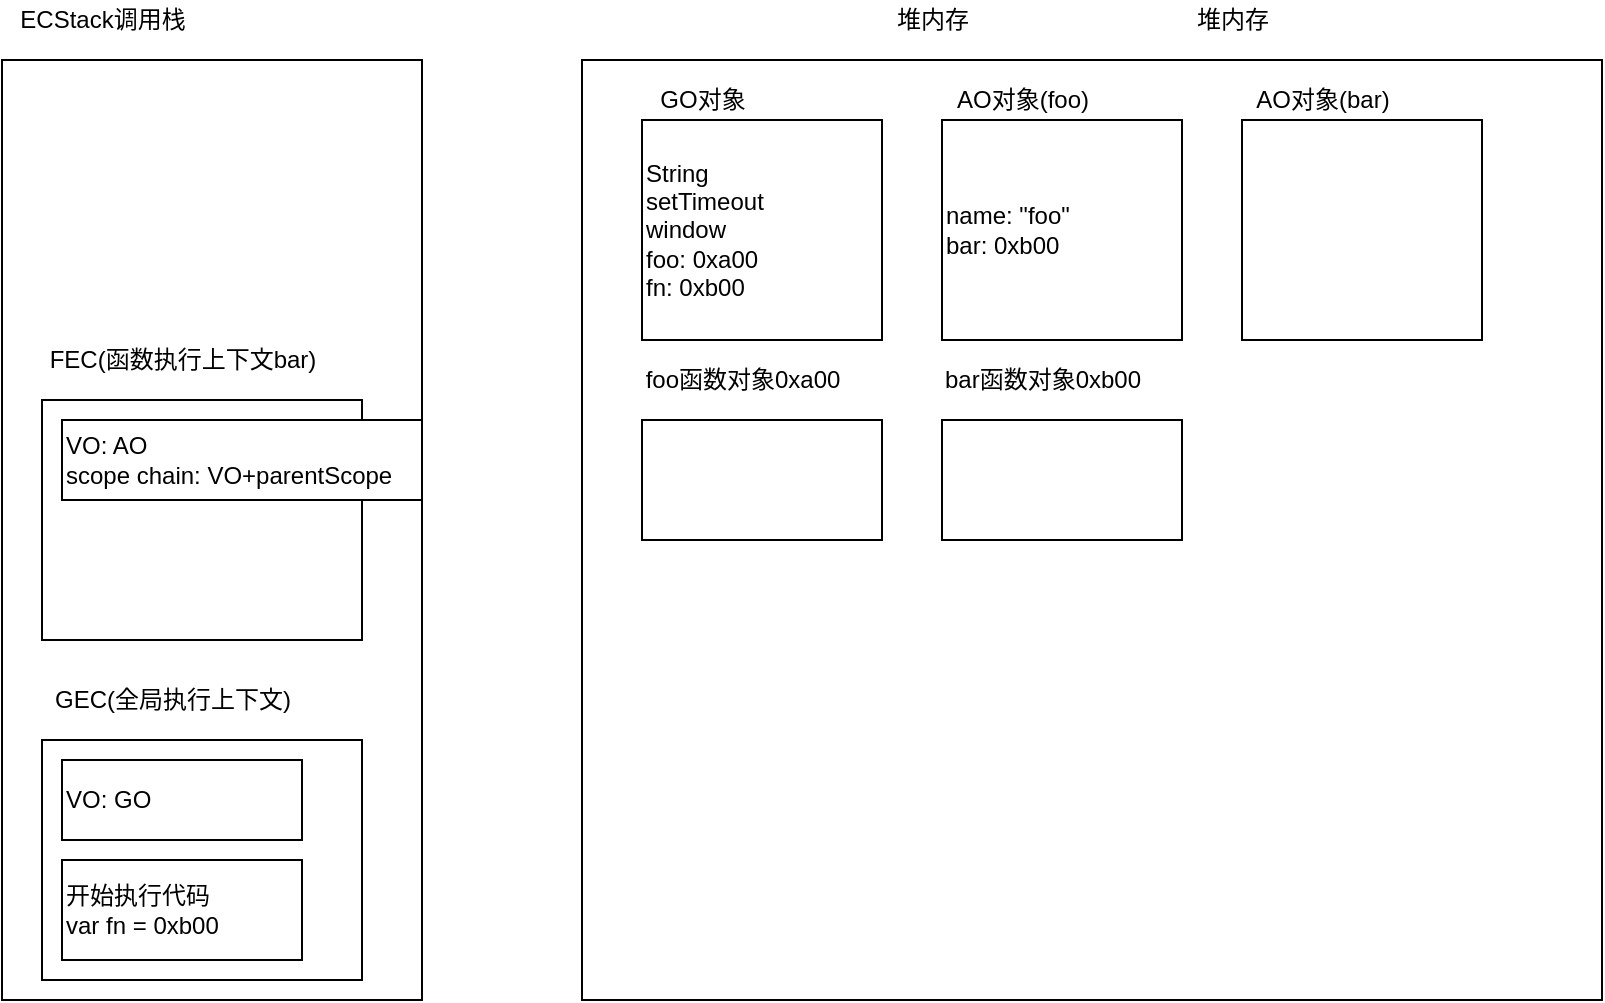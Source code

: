 <mxfile>
    <diagram id="Muk35M1s3Lf1WXlXDoJJ" name="Page-1">
        <mxGraphModel dx="1058" dy="587" grid="1" gridSize="10" guides="1" tooltips="1" connect="1" arrows="1" fold="1" page="1" pageScale="1" pageWidth="1654" pageHeight="2336" math="0" shadow="0">
            <root>
                <mxCell id="0"/>
                <mxCell id="1" parent="0"/>
                <mxCell id="2" value="" style="rounded=0;whiteSpace=wrap;html=1;" parent="1" vertex="1">
                    <mxGeometry x="230" y="100" width="210" height="470" as="geometry"/>
                </mxCell>
                <mxCell id="3" value="ECStack调用栈" style="text;html=1;align=center;verticalAlign=middle;resizable=0;points=[];autosize=1;strokeColor=none;" parent="1" vertex="1">
                    <mxGeometry x="230" y="70" width="100" height="20" as="geometry"/>
                </mxCell>
                <mxCell id="4" value="" style="rounded=0;whiteSpace=wrap;html=1;" parent="1" vertex="1">
                    <mxGeometry x="520" y="100" width="510" height="470" as="geometry"/>
                </mxCell>
                <mxCell id="5" value="堆内存" style="text;html=1;align=center;verticalAlign=middle;resizable=0;points=[];autosize=1;strokeColor=none;" parent="1" vertex="1">
                    <mxGeometry x="670" y="70" width="50" height="20" as="geometry"/>
                </mxCell>
                <mxCell id="6" value="String&lt;br&gt;setTimeout&lt;br&gt;window&lt;br&gt;foo: 0xa00&lt;br&gt;fn: 0xb00" style="rounded=0;whiteSpace=wrap;html=1;align=left;" parent="1" vertex="1">
                    <mxGeometry x="550" y="130" width="120" height="110" as="geometry"/>
                </mxCell>
                <mxCell id="7" value="GO对象" style="text;html=1;align=center;verticalAlign=middle;resizable=0;points=[];autosize=1;strokeColor=none;" parent="1" vertex="1">
                    <mxGeometry x="550" y="110" width="60" height="20" as="geometry"/>
                </mxCell>
                <mxCell id="8" value="" style="rounded=0;whiteSpace=wrap;html=1;align=left;" parent="1" vertex="1">
                    <mxGeometry x="250" y="440" width="160" height="120" as="geometry"/>
                </mxCell>
                <mxCell id="9" value="GEC(全局执行上下文)" style="text;html=1;align=center;verticalAlign=middle;resizable=0;points=[];autosize=1;strokeColor=none;" parent="1" vertex="1">
                    <mxGeometry x="250" y="410" width="130" height="20" as="geometry"/>
                </mxCell>
                <mxCell id="12" value="VO: GO" style="rounded=0;whiteSpace=wrap;html=1;align=left;" parent="1" vertex="1">
                    <mxGeometry x="260" y="450" width="120" height="40" as="geometry"/>
                </mxCell>
                <mxCell id="13" value="开始执行代码&lt;br&gt;var fn = 0xb00" style="rounded=0;whiteSpace=wrap;html=1;align=left;" parent="1" vertex="1">
                    <mxGeometry x="260" y="500" width="120" height="50" as="geometry"/>
                </mxCell>
                <mxCell id="19" value="" style="rounded=0;whiteSpace=wrap;html=1;align=left;" parent="1" vertex="1">
                    <mxGeometry x="550" y="280" width="120" height="60" as="geometry"/>
                </mxCell>
                <mxCell id="20" value="foo函数对象0xa00" style="text;html=1;align=center;verticalAlign=middle;resizable=0;points=[];autosize=1;strokeColor=none;" parent="1" vertex="1">
                    <mxGeometry x="545" y="250" width="110" height="20" as="geometry"/>
                </mxCell>
                <mxCell id="31" value="name: &quot;foo&quot;&lt;br&gt;bar: 0xb00" style="rounded=0;whiteSpace=wrap;html=1;align=left;" vertex="1" parent="1">
                    <mxGeometry x="700" y="130" width="120" height="110" as="geometry"/>
                </mxCell>
                <mxCell id="32" value="AO对象(foo)" style="text;html=1;align=center;verticalAlign=middle;resizable=0;points=[];autosize=1;strokeColor=none;" vertex="1" parent="1">
                    <mxGeometry x="700" y="110" width="80" height="20" as="geometry"/>
                </mxCell>
                <mxCell id="33" value="" style="rounded=0;whiteSpace=wrap;html=1;align=left;" vertex="1" parent="1">
                    <mxGeometry x="700" y="280" width="120" height="60" as="geometry"/>
                </mxCell>
                <mxCell id="34" value="bar函数对象0xb00" style="text;html=1;align=center;verticalAlign=middle;resizable=0;points=[];autosize=1;strokeColor=none;" vertex="1" parent="1">
                    <mxGeometry x="695" y="250" width="110" height="20" as="geometry"/>
                </mxCell>
                <mxCell id="37" value="" style="rounded=0;whiteSpace=wrap;html=1;align=left;" vertex="1" parent="1">
                    <mxGeometry x="250" y="270" width="160" height="120" as="geometry"/>
                </mxCell>
                <mxCell id="38" value="FEC(函数执行上下文bar)" style="text;html=1;align=center;verticalAlign=middle;resizable=0;points=[];autosize=1;strokeColor=none;" vertex="1" parent="1">
                    <mxGeometry x="245" y="240" width="150" height="20" as="geometry"/>
                </mxCell>
                <mxCell id="40" value="堆内存" style="text;html=1;align=center;verticalAlign=middle;resizable=0;points=[];autosize=1;strokeColor=none;" vertex="1" parent="1">
                    <mxGeometry x="820" y="70" width="50" height="20" as="geometry"/>
                </mxCell>
                <mxCell id="41" value="" style="rounded=0;whiteSpace=wrap;html=1;align=left;" vertex="1" parent="1">
                    <mxGeometry x="850" y="130" width="120" height="110" as="geometry"/>
                </mxCell>
                <mxCell id="42" value="AO对象(bar)" style="text;html=1;align=center;verticalAlign=middle;resizable=0;points=[];autosize=1;strokeColor=none;" vertex="1" parent="1">
                    <mxGeometry x="850" y="110" width="80" height="20" as="geometry"/>
                </mxCell>
                <mxCell id="43" value="VO: AO&lt;br&gt;scope chain: VO+parentScope" style="rounded=0;whiteSpace=wrap;html=1;align=left;" vertex="1" parent="1">
                    <mxGeometry x="260" y="280" width="180" height="40" as="geometry"/>
                </mxCell>
                <mxCell id="44" value="
                    <mxGeometry x="260" y="340" width="140" height="40" as="geometry"/>
                </mxCell>
                <mxCell id="45" value="parentScope: foo ao" style="rounded=0;whiteSpace=wrap;html=1;align=left;" vertex="1" parent="1">
                    <mxGeometry x="705" y="290" width="115" height="20" as="geometry"/>
                </mxCell>
                <mxCell id="46" value="代码的执行体" style="rounded=0;whiteSpace=wrap;html=1;align=left;" vertex="1" parent="1">
                    <mxGeometry x="705" y="320" width="115" height="20" as="geometry"/>
                </mxCell>
            </root>
        </mxGraphModel>
    </diagram>
</mxfile>